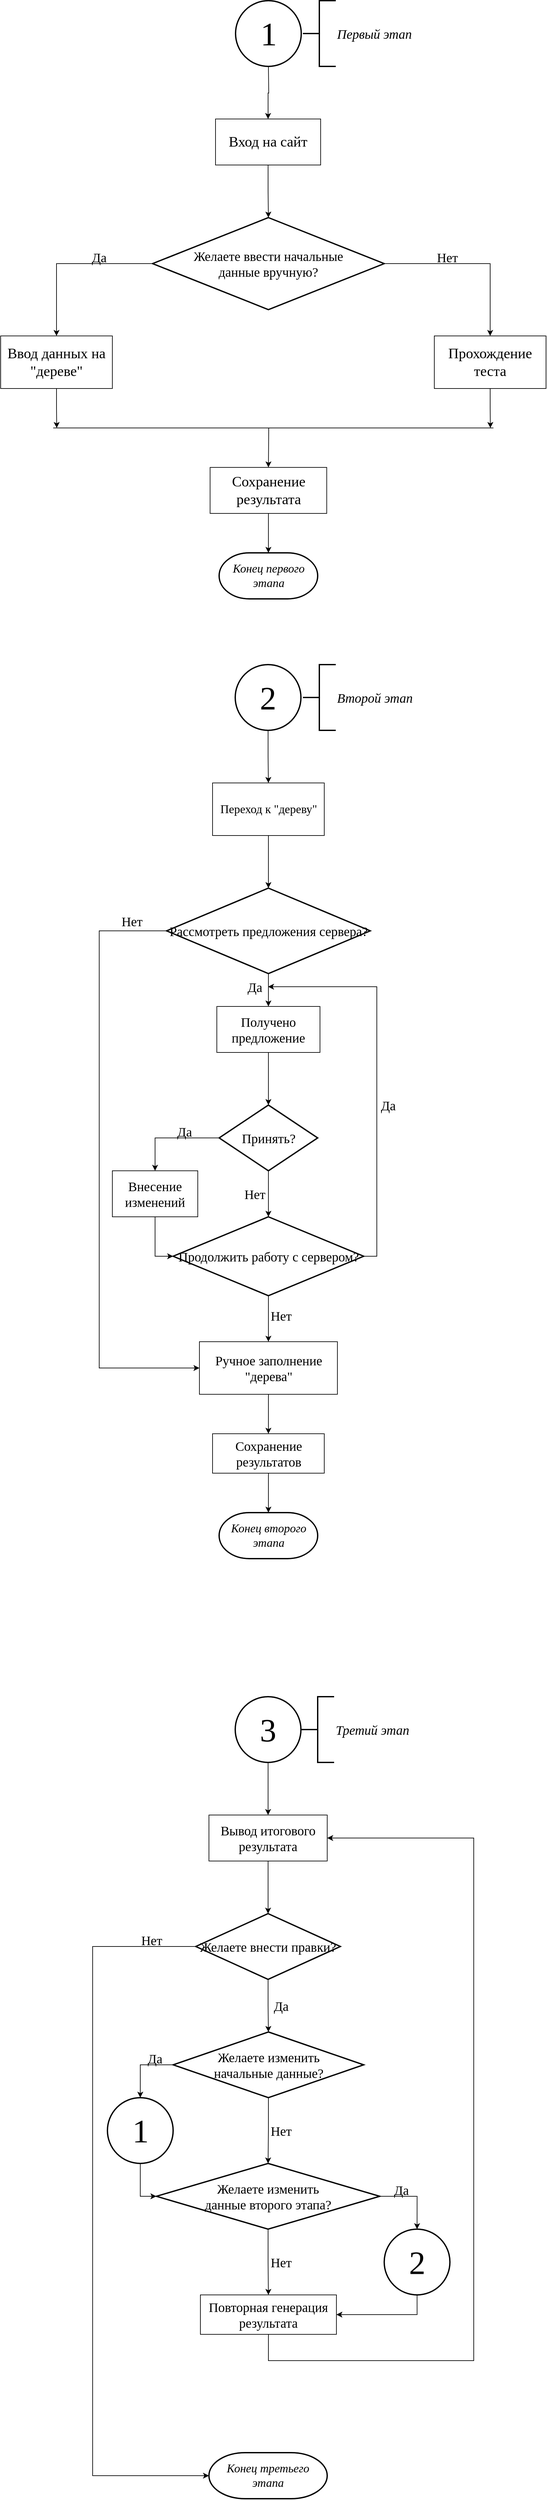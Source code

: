 <mxfile version="14.4.3" type="google"><diagram id="C5RBs43oDa-KdzZeNtuy" name="Page-1"><mxGraphModel dx="920" dy="1504" grid="1" gridSize="10" guides="1" tooltips="1" connect="1" arrows="1" fold="1" page="1" pageScale="1" pageWidth="1654" pageHeight="5000" math="0" shadow="0"><root><mxCell id="WIyWlLk6GJQsqaUBKTNV-0"/><mxCell id="WIyWlLk6GJQsqaUBKTNV-1" parent="WIyWlLk6GJQsqaUBKTNV-0"/><mxCell id="a4R3XV2xtqN3ela-FSeD-4" style="edgeStyle=orthogonalEdgeStyle;rounded=0;orthogonalLoop=1;jettySize=auto;html=1;exitX=0.5;exitY=1;exitDx=0;exitDy=0;exitPerimeter=0;entryX=0.5;entryY=0;entryDx=0;entryDy=0;" edge="1" parent="WIyWlLk6GJQsqaUBKTNV-1" target="a4R3XV2xtqN3ela-FSeD-3"><mxGeometry relative="1" as="geometry"><mxPoint x="827.5" y="120" as="sourcePoint"/></mxGeometry></mxCell><mxCell id="a4R3XV2xtqN3ela-FSeD-6" style="edgeStyle=orthogonalEdgeStyle;rounded=0;orthogonalLoop=1;jettySize=auto;html=1;exitX=0.5;exitY=1;exitDx=0;exitDy=0;entryX=0.5;entryY=0;entryDx=0;entryDy=0;entryPerimeter=0;" edge="1" parent="WIyWlLk6GJQsqaUBKTNV-1" source="a4R3XV2xtqN3ela-FSeD-3" target="a4R3XV2xtqN3ela-FSeD-5"><mxGeometry relative="1" as="geometry"/></mxCell><mxCell id="a4R3XV2xtqN3ela-FSeD-3" value="&lt;font face=&quot;Georgia&quot; style=&quot;font-size: 22px&quot;&gt;Вход на сайт&lt;/font&gt;" style="rounded=0;whiteSpace=wrap;html=1;" vertex="1" parent="WIyWlLk6GJQsqaUBKTNV-1"><mxGeometry x="747" y="200" width="160" height="70" as="geometry"/></mxCell><mxCell id="a4R3XV2xtqN3ela-FSeD-9" style="edgeStyle=orthogonalEdgeStyle;rounded=0;orthogonalLoop=1;jettySize=auto;html=1;exitX=0;exitY=0.5;exitDx=0;exitDy=0;exitPerimeter=0;entryX=0.5;entryY=0;entryDx=0;entryDy=0;" edge="1" parent="WIyWlLk6GJQsqaUBKTNV-1" source="a4R3XV2xtqN3ela-FSeD-5" target="a4R3XV2xtqN3ela-FSeD-8"><mxGeometry relative="1" as="geometry"/></mxCell><mxCell id="a4R3XV2xtqN3ela-FSeD-12" style="edgeStyle=orthogonalEdgeStyle;rounded=0;orthogonalLoop=1;jettySize=auto;html=1;exitX=1;exitY=0.5;exitDx=0;exitDy=0;exitPerimeter=0;entryX=0.5;entryY=0;entryDx=0;entryDy=0;" edge="1" parent="WIyWlLk6GJQsqaUBKTNV-1" source="a4R3XV2xtqN3ela-FSeD-5" target="a4R3XV2xtqN3ela-FSeD-11"><mxGeometry relative="1" as="geometry"/></mxCell><mxCell id="a4R3XV2xtqN3ela-FSeD-5" value="&lt;font face=&quot;Georgia&quot; style=&quot;font-size: 20px&quot;&gt;Желаете ввести начальные&lt;br&gt;данные вручную?&lt;/font&gt;" style="strokeWidth=2;html=1;shape=mxgraph.flowchart.decision;whiteSpace=wrap;" vertex="1" parent="WIyWlLk6GJQsqaUBKTNV-1"><mxGeometry x="651.25" y="350" width="352.5" height="140" as="geometry"/></mxCell><mxCell id="a4R3XV2xtqN3ela-FSeD-17" style="edgeStyle=orthogonalEdgeStyle;rounded=0;orthogonalLoop=1;jettySize=auto;html=1;exitX=0.5;exitY=1;exitDx=0;exitDy=0;" edge="1" parent="WIyWlLk6GJQsqaUBKTNV-1" source="a4R3XV2xtqN3ela-FSeD-8"><mxGeometry relative="1" as="geometry"><mxPoint x="505.333" y="670" as="targetPoint"/></mxGeometry></mxCell><mxCell id="a4R3XV2xtqN3ela-FSeD-8" value="&lt;font face=&quot;Georgia&quot;&gt;&lt;span style=&quot;font-size: 22px&quot;&gt;Ввод данных на &quot;дереве&quot;&lt;/span&gt;&lt;/font&gt;" style="rounded=0;whiteSpace=wrap;html=1;" vertex="1" parent="WIyWlLk6GJQsqaUBKTNV-1"><mxGeometry x="420" y="530" width="170" height="80" as="geometry"/></mxCell><mxCell id="a4R3XV2xtqN3ela-FSeD-18" style="edgeStyle=orthogonalEdgeStyle;rounded=0;orthogonalLoop=1;jettySize=auto;html=1;exitX=0.5;exitY=1;exitDx=0;exitDy=0;" edge="1" parent="WIyWlLk6GJQsqaUBKTNV-1" source="a4R3XV2xtqN3ela-FSeD-11"><mxGeometry relative="1" as="geometry"><mxPoint x="1165.333" y="670" as="targetPoint"/></mxGeometry></mxCell><mxCell id="a4R3XV2xtqN3ela-FSeD-11" value="&lt;font face=&quot;Georgia&quot; style=&quot;font-size: 22px&quot;&gt;Прохождение теста&lt;/font&gt;" style="rounded=0;whiteSpace=wrap;html=1;" vertex="1" parent="WIyWlLk6GJQsqaUBKTNV-1"><mxGeometry x="1080" y="530" width="170" height="80" as="geometry"/></mxCell><mxCell id="a4R3XV2xtqN3ela-FSeD-14" value="&lt;font face=&quot;Georgia&quot; style=&quot;font-size: 50px&quot;&gt;1&lt;/font&gt;" style="strokeWidth=2;html=1;shape=mxgraph.flowchart.start_2;whiteSpace=wrap;" vertex="1" parent="WIyWlLk6GJQsqaUBKTNV-1"><mxGeometry x="777.5" y="20" width="100" height="100" as="geometry"/></mxCell><mxCell id="a4R3XV2xtqN3ela-FSeD-15" value="&lt;font face=&quot;Georgia&quot; size=&quot;1&quot;&gt;&lt;i style=&quot;font-size: 20px&quot;&gt;Первый этап&lt;/i&gt;&lt;/font&gt;" style="strokeWidth=2;html=1;shape=mxgraph.flowchart.annotation_2;align=left;labelPosition=right;pointerEvents=1;" vertex="1" parent="WIyWlLk6GJQsqaUBKTNV-1"><mxGeometry x="880" y="20" width="50" height="100" as="geometry"/></mxCell><mxCell id="a4R3XV2xtqN3ela-FSeD-16" value="" style="endArrow=none;html=1;" edge="1" parent="WIyWlLk6GJQsqaUBKTNV-1"><mxGeometry width="50" height="50" relative="1" as="geometry"><mxPoint x="500" y="670" as="sourcePoint"/><mxPoint x="1170" y="670" as="targetPoint"/><Array as="points"><mxPoint x="670" y="670"/><mxPoint x="840" y="670"/></Array></mxGeometry></mxCell><mxCell id="a4R3XV2xtqN3ela-FSeD-22" style="edgeStyle=orthogonalEdgeStyle;rounded=0;orthogonalLoop=1;jettySize=auto;html=1;exitX=0.5;exitY=1;exitDx=0;exitDy=0;entryX=0.5;entryY=0;entryDx=0;entryDy=0;entryPerimeter=0;" edge="1" parent="WIyWlLk6GJQsqaUBKTNV-1" source="a4R3XV2xtqN3ela-FSeD-19" target="a4R3XV2xtqN3ela-FSeD-21"><mxGeometry relative="1" as="geometry"/></mxCell><mxCell id="a4R3XV2xtqN3ela-FSeD-19" value="&lt;font face=&quot;Georgia&quot; style=&quot;font-size: 22px&quot;&gt;Сохранение результата&lt;/font&gt;" style="rounded=0;whiteSpace=wrap;html=1;" vertex="1" parent="WIyWlLk6GJQsqaUBKTNV-1"><mxGeometry x="738.75" y="730" width="177.5" height="70" as="geometry"/></mxCell><mxCell id="a4R3XV2xtqN3ela-FSeD-20" value="" style="endArrow=classic;html=1;entryX=0.5;entryY=0;entryDx=0;entryDy=0;" edge="1" parent="WIyWlLk6GJQsqaUBKTNV-1" target="a4R3XV2xtqN3ela-FSeD-19"><mxGeometry width="50" height="50" relative="1" as="geometry"><mxPoint x="828" y="670" as="sourcePoint"/><mxPoint x="940" y="900" as="targetPoint"/></mxGeometry></mxCell><mxCell id="a4R3XV2xtqN3ela-FSeD-21" value="&lt;font face=&quot;Georgia&quot; style=&quot;font-size: 18px&quot;&gt;&lt;i&gt;Конец первого этапа&lt;/i&gt;&lt;/font&gt;" style="strokeWidth=2;html=1;shape=mxgraph.flowchart.terminator;whiteSpace=wrap;" vertex="1" parent="WIyWlLk6GJQsqaUBKTNV-1"><mxGeometry x="752.5" y="860" width="150" height="70" as="geometry"/></mxCell><mxCell id="a4R3XV2xtqN3ela-FSeD-26" style="edgeStyle=orthogonalEdgeStyle;rounded=0;orthogonalLoop=1;jettySize=auto;html=1;exitX=0.5;exitY=1;exitDx=0;exitDy=0;exitPerimeter=0;entryX=0.5;entryY=0;entryDx=0;entryDy=0;fontFamily=Georgia;" edge="1" parent="WIyWlLk6GJQsqaUBKTNV-1" source="a4R3XV2xtqN3ela-FSeD-23" target="a4R3XV2xtqN3ela-FSeD-25"><mxGeometry relative="1" as="geometry"/></mxCell><mxCell id="a4R3XV2xtqN3ela-FSeD-23" value="&lt;font face=&quot;Georgia&quot; style=&quot;font-size: 50px&quot;&gt;2&lt;/font&gt;" style="strokeWidth=2;html=1;shape=mxgraph.flowchart.start_2;whiteSpace=wrap;" vertex="1" parent="WIyWlLk6GJQsqaUBKTNV-1"><mxGeometry x="777" y="1030" width="100" height="100" as="geometry"/></mxCell><mxCell id="a4R3XV2xtqN3ela-FSeD-24" value="&lt;font face=&quot;Georgia&quot; style=&quot;font-size: 20px&quot;&gt;&lt;i&gt;Второй этап&lt;/i&gt;&lt;/font&gt;" style="strokeWidth=2;html=1;shape=mxgraph.flowchart.annotation_2;align=left;labelPosition=right;pointerEvents=1;" vertex="1" parent="WIyWlLk6GJQsqaUBKTNV-1"><mxGeometry x="880" y="1030" width="50" height="100" as="geometry"/></mxCell><mxCell id="a4R3XV2xtqN3ela-FSeD-30" style="edgeStyle=orthogonalEdgeStyle;rounded=0;orthogonalLoop=1;jettySize=auto;html=1;exitX=0.5;exitY=1;exitDx=0;exitDy=0;entryX=0.5;entryY=0;entryDx=0;entryDy=0;entryPerimeter=0;fontFamily=Georgia;fontSize=20;" edge="1" parent="WIyWlLk6GJQsqaUBKTNV-1" source="a4R3XV2xtqN3ela-FSeD-25" target="a4R3XV2xtqN3ela-FSeD-29"><mxGeometry relative="1" as="geometry"/></mxCell><mxCell id="a4R3XV2xtqN3ela-FSeD-25" value="&lt;font style=&quot;font-size: 18px&quot;&gt;Переход к &quot;дереву&quot;&lt;/font&gt;" style="rounded=0;whiteSpace=wrap;html=1;fontFamily=Georgia;" vertex="1" parent="WIyWlLk6GJQsqaUBKTNV-1"><mxGeometry x="742.5" y="1210" width="170" height="80" as="geometry"/></mxCell><mxCell id="a4R3XV2xtqN3ela-FSeD-32" style="edgeStyle=orthogonalEdgeStyle;rounded=0;orthogonalLoop=1;jettySize=auto;html=1;exitX=0.5;exitY=1;exitDx=0;exitDy=0;exitPerimeter=0;entryX=0.5;entryY=0;entryDx=0;entryDy=0;fontFamily=Georgia;fontSize=20;" edge="1" parent="WIyWlLk6GJQsqaUBKTNV-1" source="a4R3XV2xtqN3ela-FSeD-29" target="a4R3XV2xtqN3ela-FSeD-31"><mxGeometry relative="1" as="geometry"/></mxCell><mxCell id="a4R3XV2xtqN3ela-FSeD-53" style="edgeStyle=orthogonalEdgeStyle;rounded=0;orthogonalLoop=1;jettySize=auto;html=1;exitX=0;exitY=0.5;exitDx=0;exitDy=0;exitPerimeter=0;entryX=0;entryY=0.5;entryDx=0;entryDy=0;fontFamily=Georgia;fontSize=20;" edge="1" parent="WIyWlLk6GJQsqaUBKTNV-1" source="a4R3XV2xtqN3ela-FSeD-29" target="a4R3XV2xtqN3ela-FSeD-50"><mxGeometry relative="1" as="geometry"><Array as="points"><mxPoint x="570" y="1435"/><mxPoint x="570" y="2100"/></Array></mxGeometry></mxCell><mxCell id="a4R3XV2xtqN3ela-FSeD-29" value="Рассмотреть предложения сервера?" style="strokeWidth=2;shape=mxgraph.flowchart.decision;fontFamily=Georgia;whiteSpace=wrap;html=1;fontSize=20;" vertex="1" parent="WIyWlLk6GJQsqaUBKTNV-1"><mxGeometry x="672.5" y="1370" width="310" height="130" as="geometry"/></mxCell><mxCell id="a4R3XV2xtqN3ela-FSeD-34" style="edgeStyle=orthogonalEdgeStyle;rounded=0;orthogonalLoop=1;jettySize=auto;html=1;exitX=0.5;exitY=1;exitDx=0;exitDy=0;entryX=0.5;entryY=0;entryDx=0;entryDy=0;entryPerimeter=0;fontFamily=Georgia;fontSize=20;" edge="1" parent="WIyWlLk6GJQsqaUBKTNV-1" source="a4R3XV2xtqN3ela-FSeD-31" target="a4R3XV2xtqN3ela-FSeD-33"><mxGeometry relative="1" as="geometry"/></mxCell><mxCell id="a4R3XV2xtqN3ela-FSeD-31" value="Получено предложение" style="rounded=0;whiteSpace=wrap;html=1;fontFamily=Georgia;fontSize=20;" vertex="1" parent="WIyWlLk6GJQsqaUBKTNV-1"><mxGeometry x="749" y="1550" width="157" height="70" as="geometry"/></mxCell><mxCell id="a4R3XV2xtqN3ela-FSeD-42" style="edgeStyle=orthogonalEdgeStyle;rounded=0;orthogonalLoop=1;jettySize=auto;html=1;exitX=0;exitY=0.5;exitDx=0;exitDy=0;exitPerimeter=0;entryX=0.5;entryY=0;entryDx=0;entryDy=0;fontFamily=Georgia;fontSize=20;" edge="1" parent="WIyWlLk6GJQsqaUBKTNV-1" source="a4R3XV2xtqN3ela-FSeD-33" target="a4R3XV2xtqN3ela-FSeD-41"><mxGeometry relative="1" as="geometry"/></mxCell><mxCell id="a4R3XV2xtqN3ela-FSeD-45" style="edgeStyle=orthogonalEdgeStyle;rounded=0;orthogonalLoop=1;jettySize=auto;html=1;exitX=0.5;exitY=1;exitDx=0;exitDy=0;exitPerimeter=0;entryX=0.5;entryY=0;entryDx=0;entryDy=0;entryPerimeter=0;fontFamily=Georgia;fontSize=20;" edge="1" parent="WIyWlLk6GJQsqaUBKTNV-1" source="a4R3XV2xtqN3ela-FSeD-33" target="a4R3XV2xtqN3ela-FSeD-44"><mxGeometry relative="1" as="geometry"/></mxCell><mxCell id="a4R3XV2xtqN3ela-FSeD-33" value="Принять?" style="strokeWidth=2;html=1;shape=mxgraph.flowchart.decision;whiteSpace=wrap;fontFamily=Georgia;fontSize=20;" vertex="1" parent="WIyWlLk6GJQsqaUBKTNV-1"><mxGeometry x="752.5" y="1700" width="150" height="100" as="geometry"/></mxCell><mxCell id="a4R3XV2xtqN3ela-FSeD-35" value="Да" style="text;html=1;strokeColor=none;fillColor=none;align=center;verticalAlign=middle;whiteSpace=wrap;rounded=0;fontFamily=Georgia;fontSize=20;" vertex="1" parent="WIyWlLk6GJQsqaUBKTNV-1"><mxGeometry x="550" y="400" width="40" height="20" as="geometry"/></mxCell><mxCell id="a4R3XV2xtqN3ela-FSeD-37" value="Нет" style="text;html=1;strokeColor=none;fillColor=none;align=center;verticalAlign=middle;whiteSpace=wrap;rounded=0;fontFamily=Georgia;fontSize=20;" vertex="1" parent="WIyWlLk6GJQsqaUBKTNV-1"><mxGeometry x="1080" y="400" width="40" height="20" as="geometry"/></mxCell><mxCell id="a4R3XV2xtqN3ela-FSeD-40" value="Да" style="text;html=1;strokeColor=none;fillColor=none;align=center;verticalAlign=middle;whiteSpace=wrap;rounded=0;fontFamily=Georgia;fontSize=20;" vertex="1" parent="WIyWlLk6GJQsqaUBKTNV-1"><mxGeometry x="787" y="1510" width="40" height="20" as="geometry"/></mxCell><mxCell id="a4R3XV2xtqN3ela-FSeD-47" style="edgeStyle=orthogonalEdgeStyle;rounded=0;orthogonalLoop=1;jettySize=auto;html=1;exitX=0.5;exitY=1;exitDx=0;exitDy=0;entryX=0;entryY=0.5;entryDx=0;entryDy=0;entryPerimeter=0;fontFamily=Georgia;fontSize=20;" edge="1" parent="WIyWlLk6GJQsqaUBKTNV-1" source="a4R3XV2xtqN3ela-FSeD-41" target="a4R3XV2xtqN3ela-FSeD-44"><mxGeometry relative="1" as="geometry"/></mxCell><mxCell id="a4R3XV2xtqN3ela-FSeD-41" value="Внесение изменений" style="rounded=0;whiteSpace=wrap;html=1;fontFamily=Georgia;fontSize=20;" vertex="1" parent="WIyWlLk6GJQsqaUBKTNV-1"><mxGeometry x="590" y="1800" width="130" height="70" as="geometry"/></mxCell><mxCell id="a4R3XV2xtqN3ela-FSeD-43" value="Да" style="text;html=1;strokeColor=none;fillColor=none;align=center;verticalAlign=middle;whiteSpace=wrap;rounded=0;fontFamily=Georgia;fontSize=20;" vertex="1" parent="WIyWlLk6GJQsqaUBKTNV-1"><mxGeometry x="680" y="1730" width="40" height="20" as="geometry"/></mxCell><mxCell id="a4R3XV2xtqN3ela-FSeD-48" style="edgeStyle=orthogonalEdgeStyle;rounded=0;orthogonalLoop=1;jettySize=auto;html=1;exitX=1;exitY=0.5;exitDx=0;exitDy=0;exitPerimeter=0;entryX=1;entryY=0.5;entryDx=0;entryDy=0;fontFamily=Georgia;fontSize=20;" edge="1" parent="WIyWlLk6GJQsqaUBKTNV-1" source="a4R3XV2xtqN3ela-FSeD-44" target="a4R3XV2xtqN3ela-FSeD-40"><mxGeometry relative="1" as="geometry"/></mxCell><mxCell id="a4R3XV2xtqN3ela-FSeD-51" style="edgeStyle=orthogonalEdgeStyle;rounded=0;orthogonalLoop=1;jettySize=auto;html=1;exitX=0.5;exitY=1;exitDx=0;exitDy=0;exitPerimeter=0;entryX=0.5;entryY=0;entryDx=0;entryDy=0;fontFamily=Georgia;fontSize=20;" edge="1" parent="WIyWlLk6GJQsqaUBKTNV-1" source="a4R3XV2xtqN3ela-FSeD-44" target="a4R3XV2xtqN3ela-FSeD-50"><mxGeometry relative="1" as="geometry"/></mxCell><mxCell id="a4R3XV2xtqN3ela-FSeD-44" value="Продолжить работу с сервером?" style="strokeWidth=2;html=1;shape=mxgraph.flowchart.decision;whiteSpace=wrap;fontFamily=Georgia;fontSize=20;" vertex="1" parent="WIyWlLk6GJQsqaUBKTNV-1"><mxGeometry x="682.5" y="1870" width="290" height="120" as="geometry"/></mxCell><mxCell id="a4R3XV2xtqN3ela-FSeD-46" value="Нет" style="text;html=1;strokeColor=none;fillColor=none;align=center;verticalAlign=middle;whiteSpace=wrap;rounded=0;fontFamily=Georgia;fontSize=20;" vertex="1" parent="WIyWlLk6GJQsqaUBKTNV-1"><mxGeometry x="787" y="1825" width="40" height="20" as="geometry"/></mxCell><mxCell id="a4R3XV2xtqN3ela-FSeD-49" value="Да" style="text;html=1;strokeColor=none;fillColor=none;align=center;verticalAlign=middle;whiteSpace=wrap;rounded=0;fontFamily=Georgia;fontSize=20;" vertex="1" parent="WIyWlLk6GJQsqaUBKTNV-1"><mxGeometry x="990" y="1690" width="40" height="20" as="geometry"/></mxCell><mxCell id="a4R3XV2xtqN3ela-FSeD-56" style="edgeStyle=orthogonalEdgeStyle;rounded=0;orthogonalLoop=1;jettySize=auto;html=1;exitX=0.5;exitY=1;exitDx=0;exitDy=0;entryX=0.5;entryY=0;entryDx=0;entryDy=0;fontFamily=Georgia;fontSize=20;" edge="1" parent="WIyWlLk6GJQsqaUBKTNV-1" source="a4R3XV2xtqN3ela-FSeD-50" target="a4R3XV2xtqN3ela-FSeD-55"><mxGeometry relative="1" as="geometry"/></mxCell><mxCell id="a4R3XV2xtqN3ela-FSeD-50" value="Ручное заполнение &quot;дерева&quot;" style="rounded=0;whiteSpace=wrap;html=1;fontFamily=Georgia;fontSize=20;" vertex="1" parent="WIyWlLk6GJQsqaUBKTNV-1"><mxGeometry x="722.5" y="2060" width="210" height="80" as="geometry"/></mxCell><mxCell id="a4R3XV2xtqN3ela-FSeD-52" value="Нет" style="text;html=1;strokeColor=none;fillColor=none;align=center;verticalAlign=middle;whiteSpace=wrap;rounded=0;fontFamily=Georgia;fontSize=20;" vertex="1" parent="WIyWlLk6GJQsqaUBKTNV-1"><mxGeometry x="827" y="2010" width="40" height="20" as="geometry"/></mxCell><mxCell id="a4R3XV2xtqN3ela-FSeD-54" value="Нет" style="text;html=1;strokeColor=none;fillColor=none;align=center;verticalAlign=middle;whiteSpace=wrap;rounded=0;fontFamily=Georgia;fontSize=20;" vertex="1" parent="WIyWlLk6GJQsqaUBKTNV-1"><mxGeometry x="600" y="1410" width="40" height="20" as="geometry"/></mxCell><mxCell id="a4R3XV2xtqN3ela-FSeD-58" style="edgeStyle=orthogonalEdgeStyle;rounded=0;orthogonalLoop=1;jettySize=auto;html=1;exitX=0.5;exitY=1;exitDx=0;exitDy=0;entryX=0.5;entryY=0;entryDx=0;entryDy=0;entryPerimeter=0;fontFamily=Georgia;fontSize=20;" edge="1" parent="WIyWlLk6GJQsqaUBKTNV-1" source="a4R3XV2xtqN3ela-FSeD-55" target="a4R3XV2xtqN3ela-FSeD-57"><mxGeometry relative="1" as="geometry"/></mxCell><mxCell id="a4R3XV2xtqN3ela-FSeD-55" value="Сохранение результатов" style="rounded=0;whiteSpace=wrap;html=1;fontFamily=Georgia;fontSize=20;" vertex="1" parent="WIyWlLk6GJQsqaUBKTNV-1"><mxGeometry x="742.5" y="2200" width="170" height="60" as="geometry"/></mxCell><mxCell id="a4R3XV2xtqN3ela-FSeD-57" value="&lt;font face=&quot;Georgia&quot; style=&quot;font-size: 18px&quot;&gt;&lt;i&gt;Конец второго этапа&lt;/i&gt;&lt;/font&gt;" style="strokeWidth=2;html=1;shape=mxgraph.flowchart.terminator;whiteSpace=wrap;" vertex="1" parent="WIyWlLk6GJQsqaUBKTNV-1"><mxGeometry x="752.5" y="2320" width="150" height="70" as="geometry"/></mxCell><mxCell id="a4R3XV2xtqN3ela-FSeD-62" style="edgeStyle=orthogonalEdgeStyle;rounded=0;orthogonalLoop=1;jettySize=auto;html=1;exitX=0.5;exitY=1;exitDx=0;exitDy=0;exitPerimeter=0;entryX=0.5;entryY=0;entryDx=0;entryDy=0;fontFamily=Georgia;fontSize=20;" edge="1" parent="WIyWlLk6GJQsqaUBKTNV-1" source="a4R3XV2xtqN3ela-FSeD-59" target="a4R3XV2xtqN3ela-FSeD-61"><mxGeometry relative="1" as="geometry"/></mxCell><mxCell id="a4R3XV2xtqN3ela-FSeD-59" value="3" style="strokeWidth=2;html=1;shape=mxgraph.flowchart.start_2;whiteSpace=wrap;fontFamily=Georgia;fontSize=50;" vertex="1" parent="WIyWlLk6GJQsqaUBKTNV-1"><mxGeometry x="777" y="2600" width="100" height="100" as="geometry"/></mxCell><mxCell id="a4R3XV2xtqN3ela-FSeD-60" value="&lt;font style=&quot;font-size: 20px;&quot;&gt;&lt;i style=&quot;font-size: 20px;&quot;&gt;Третий этап&lt;/i&gt;&lt;/font&gt;" style="strokeWidth=2;html=1;shape=mxgraph.flowchart.annotation_2;align=left;labelPosition=right;pointerEvents=1;fontFamily=Georgia;fontSize=20;" vertex="1" parent="WIyWlLk6GJQsqaUBKTNV-1"><mxGeometry x="877.5" y="2600" width="50" height="100" as="geometry"/></mxCell><mxCell id="a4R3XV2xtqN3ela-FSeD-64" style="edgeStyle=orthogonalEdgeStyle;rounded=0;orthogonalLoop=1;jettySize=auto;html=1;exitX=0.5;exitY=1;exitDx=0;exitDy=0;entryX=0.5;entryY=0;entryDx=0;entryDy=0;entryPerimeter=0;fontFamily=Georgia;fontSize=20;" edge="1" parent="WIyWlLk6GJQsqaUBKTNV-1" source="a4R3XV2xtqN3ela-FSeD-61" target="a4R3XV2xtqN3ela-FSeD-63"><mxGeometry relative="1" as="geometry"/></mxCell><mxCell id="a4R3XV2xtqN3ela-FSeD-61" value="Вывод итогового результата" style="rounded=0;whiteSpace=wrap;html=1;fontFamily=Georgia;fontSize=20;" vertex="1" parent="WIyWlLk6GJQsqaUBKTNV-1"><mxGeometry x="737" y="2780" width="180" height="70" as="geometry"/></mxCell><mxCell id="a4R3XV2xtqN3ela-FSeD-66" style="edgeStyle=orthogonalEdgeStyle;rounded=0;orthogonalLoop=1;jettySize=auto;html=1;exitX=0.5;exitY=1;exitDx=0;exitDy=0;exitPerimeter=0;entryX=0.5;entryY=0;entryDx=0;entryDy=0;entryPerimeter=0;fontFamily=Georgia;fontSize=20;" edge="1" parent="WIyWlLk6GJQsqaUBKTNV-1" source="a4R3XV2xtqN3ela-FSeD-63" target="a4R3XV2xtqN3ela-FSeD-65"><mxGeometry relative="1" as="geometry"/></mxCell><mxCell id="a4R3XV2xtqN3ela-FSeD-86" style="edgeStyle=orthogonalEdgeStyle;rounded=0;orthogonalLoop=1;jettySize=auto;html=1;exitX=0;exitY=0.5;exitDx=0;exitDy=0;exitPerimeter=0;entryX=0;entryY=0.5;entryDx=0;entryDy=0;entryPerimeter=0;fontFamily=Georgia;fontSize=20;" edge="1" parent="WIyWlLk6GJQsqaUBKTNV-1" source="a4R3XV2xtqN3ela-FSeD-63" target="a4R3XV2xtqN3ela-FSeD-85"><mxGeometry relative="1" as="geometry"><Array as="points"><mxPoint x="560" y="2980"/><mxPoint x="560" y="3785"/></Array></mxGeometry></mxCell><mxCell id="a4R3XV2xtqN3ela-FSeD-63" value="Желаете внести правки?" style="strokeWidth=2;html=1;shape=mxgraph.flowchart.decision;whiteSpace=wrap;fontFamily=Georgia;fontSize=20;" vertex="1" parent="WIyWlLk6GJQsqaUBKTNV-1"><mxGeometry x="717" y="2930" width="220" height="100" as="geometry"/></mxCell><mxCell id="a4R3XV2xtqN3ela-FSeD-70" style="edgeStyle=orthogonalEdgeStyle;rounded=0;orthogonalLoop=1;jettySize=auto;html=1;exitX=0;exitY=0.5;exitDx=0;exitDy=0;exitPerimeter=0;entryX=0.5;entryY=0;entryDx=0;entryDy=0;entryPerimeter=0;fontFamily=Georgia;fontSize=50;" edge="1" parent="WIyWlLk6GJQsqaUBKTNV-1" source="a4R3XV2xtqN3ela-FSeD-65" target="a4R3XV2xtqN3ela-FSeD-69"><mxGeometry relative="1" as="geometry"/></mxCell><mxCell id="a4R3XV2xtqN3ela-FSeD-74" style="edgeStyle=orthogonalEdgeStyle;rounded=0;orthogonalLoop=1;jettySize=auto;html=1;exitX=0.5;exitY=1;exitDx=0;exitDy=0;exitPerimeter=0;entryX=0.5;entryY=0;entryDx=0;entryDy=0;entryPerimeter=0;fontFamily=Georgia;fontSize=20;" edge="1" parent="WIyWlLk6GJQsqaUBKTNV-1" source="a4R3XV2xtqN3ela-FSeD-65" target="a4R3XV2xtqN3ela-FSeD-72"><mxGeometry relative="1" as="geometry"/></mxCell><mxCell id="a4R3XV2xtqN3ela-FSeD-65" value="Желаете изменить&lt;br&gt;начальные данные?" style="strokeWidth=2;html=1;shape=mxgraph.flowchart.decision;whiteSpace=wrap;fontFamily=Georgia;fontSize=20;" vertex="1" parent="WIyWlLk6GJQsqaUBKTNV-1"><mxGeometry x="682.5" y="3110" width="290" height="100" as="geometry"/></mxCell><mxCell id="a4R3XV2xtqN3ela-FSeD-67" value="Да" style="text;html=1;strokeColor=none;fillColor=none;align=center;verticalAlign=middle;whiteSpace=wrap;rounded=0;fontFamily=Georgia;fontSize=20;" vertex="1" parent="WIyWlLk6GJQsqaUBKTNV-1"><mxGeometry x="827" y="3060" width="40" height="20" as="geometry"/></mxCell><mxCell id="a4R3XV2xtqN3ela-FSeD-73" style="edgeStyle=orthogonalEdgeStyle;rounded=0;orthogonalLoop=1;jettySize=auto;html=1;exitX=0.5;exitY=1;exitDx=0;exitDy=0;exitPerimeter=0;entryX=0;entryY=0.5;entryDx=0;entryDy=0;entryPerimeter=0;fontFamily=Georgia;fontSize=20;" edge="1" parent="WIyWlLk6GJQsqaUBKTNV-1" source="a4R3XV2xtqN3ela-FSeD-69" target="a4R3XV2xtqN3ela-FSeD-72"><mxGeometry relative="1" as="geometry"/></mxCell><mxCell id="a4R3XV2xtqN3ela-FSeD-69" value="1" style="strokeWidth=2;html=1;shape=mxgraph.flowchart.start_2;whiteSpace=wrap;fontFamily=Georgia;fontSize=50;" vertex="1" parent="WIyWlLk6GJQsqaUBKTNV-1"><mxGeometry x="582.5" y="3210" width="100" height="100" as="geometry"/></mxCell><mxCell id="a4R3XV2xtqN3ela-FSeD-71" value="Да" style="text;html=1;strokeColor=none;fillColor=none;align=center;verticalAlign=middle;whiteSpace=wrap;rounded=0;fontFamily=Georgia;fontSize=20;" vertex="1" parent="WIyWlLk6GJQsqaUBKTNV-1"><mxGeometry x="635" y="3140" width="40" height="20" as="geometry"/></mxCell><mxCell id="a4R3XV2xtqN3ela-FSeD-77" style="edgeStyle=orthogonalEdgeStyle;rounded=0;orthogonalLoop=1;jettySize=auto;html=1;exitX=1;exitY=0.5;exitDx=0;exitDy=0;exitPerimeter=0;entryX=0.5;entryY=0;entryDx=0;entryDy=0;entryPerimeter=0;fontFamily=Georgia;fontSize=20;" edge="1" parent="WIyWlLk6GJQsqaUBKTNV-1" source="a4R3XV2xtqN3ela-FSeD-72" target="a4R3XV2xtqN3ela-FSeD-76"><mxGeometry relative="1" as="geometry"/></mxCell><mxCell id="a4R3XV2xtqN3ela-FSeD-81" style="edgeStyle=orthogonalEdgeStyle;rounded=0;orthogonalLoop=1;jettySize=auto;html=1;exitX=0.5;exitY=1;exitDx=0;exitDy=0;exitPerimeter=0;entryX=0.5;entryY=0;entryDx=0;entryDy=0;fontFamily=Georgia;fontSize=20;" edge="1" parent="WIyWlLk6GJQsqaUBKTNV-1" source="a4R3XV2xtqN3ela-FSeD-72" target="a4R3XV2xtqN3ela-FSeD-79"><mxGeometry relative="1" as="geometry"/></mxCell><mxCell id="a4R3XV2xtqN3ela-FSeD-72" value="Желаете изменить&lt;br&gt;данные второго этапа?" style="strokeWidth=2;html=1;shape=mxgraph.flowchart.decision;whiteSpace=wrap;fontFamily=Georgia;fontSize=20;" vertex="1" parent="WIyWlLk6GJQsqaUBKTNV-1"><mxGeometry x="657" y="3310" width="340" height="100" as="geometry"/></mxCell><mxCell id="a4R3XV2xtqN3ela-FSeD-75" value="Нет" style="text;html=1;strokeColor=none;fillColor=none;align=center;verticalAlign=middle;whiteSpace=wrap;rounded=0;fontFamily=Georgia;fontSize=20;" vertex="1" parent="WIyWlLk6GJQsqaUBKTNV-1"><mxGeometry x="827" y="3250" width="40" height="20" as="geometry"/></mxCell><mxCell id="a4R3XV2xtqN3ela-FSeD-80" style="edgeStyle=orthogonalEdgeStyle;rounded=0;orthogonalLoop=1;jettySize=auto;html=1;exitX=0.5;exitY=1;exitDx=0;exitDy=0;exitPerimeter=0;entryX=1;entryY=0.5;entryDx=0;entryDy=0;fontFamily=Georgia;fontSize=20;" edge="1" parent="WIyWlLk6GJQsqaUBKTNV-1" source="a4R3XV2xtqN3ela-FSeD-76" target="a4R3XV2xtqN3ela-FSeD-79"><mxGeometry relative="1" as="geometry"/></mxCell><mxCell id="a4R3XV2xtqN3ela-FSeD-76" value="&lt;font face=&quot;Georgia&quot; style=&quot;font-size: 50px&quot;&gt;2&lt;/font&gt;" style="strokeWidth=2;html=1;shape=mxgraph.flowchart.start_2;whiteSpace=wrap;" vertex="1" parent="WIyWlLk6GJQsqaUBKTNV-1"><mxGeometry x="1003.75" y="3410" width="100" height="100" as="geometry"/></mxCell><mxCell id="a4R3XV2xtqN3ela-FSeD-78" value="Да" style="text;html=1;strokeColor=none;fillColor=none;align=center;verticalAlign=middle;whiteSpace=wrap;rounded=0;fontFamily=Georgia;fontSize=20;" vertex="1" parent="WIyWlLk6GJQsqaUBKTNV-1"><mxGeometry x="1010" y="3340" width="40" height="20" as="geometry"/></mxCell><mxCell id="a4R3XV2xtqN3ela-FSeD-83" style="edgeStyle=orthogonalEdgeStyle;rounded=0;orthogonalLoop=1;jettySize=auto;html=1;exitX=0.5;exitY=1;exitDx=0;exitDy=0;entryX=1;entryY=0.5;entryDx=0;entryDy=0;fontFamily=Georgia;fontSize=20;" edge="1" parent="WIyWlLk6GJQsqaUBKTNV-1" source="a4R3XV2xtqN3ela-FSeD-79" target="a4R3XV2xtqN3ela-FSeD-61"><mxGeometry relative="1" as="geometry"><Array as="points"><mxPoint x="827" y="3610"/><mxPoint x="1140" y="3610"/><mxPoint x="1140" y="2815"/></Array></mxGeometry></mxCell><mxCell id="a4R3XV2xtqN3ela-FSeD-79" value="Повторная генерация результата" style="rounded=0;whiteSpace=wrap;html=1;fontFamily=Georgia;fontSize=20;" vertex="1" parent="WIyWlLk6GJQsqaUBKTNV-1"><mxGeometry x="724" y="3510" width="207" height="60" as="geometry"/></mxCell><mxCell id="a4R3XV2xtqN3ela-FSeD-82" value="Нет" style="text;html=1;strokeColor=none;fillColor=none;align=center;verticalAlign=middle;whiteSpace=wrap;rounded=0;fontFamily=Georgia;fontSize=20;" vertex="1" parent="WIyWlLk6GJQsqaUBKTNV-1"><mxGeometry x="827" y="3450" width="40" height="20" as="geometry"/></mxCell><mxCell id="a4R3XV2xtqN3ela-FSeD-85" value="&lt;font face=&quot;Georgia&quot; style=&quot;font-size: 18px&quot;&gt;&lt;i&gt;Конец третьего этапа&lt;/i&gt;&lt;/font&gt;" style="strokeWidth=2;html=1;shape=mxgraph.flowchart.terminator;whiteSpace=wrap;" vertex="1" parent="WIyWlLk6GJQsqaUBKTNV-1"><mxGeometry x="737" y="3750" width="180" height="70" as="geometry"/></mxCell><mxCell id="a4R3XV2xtqN3ela-FSeD-87" value="Нет" style="text;html=1;strokeColor=none;fillColor=none;align=center;verticalAlign=middle;whiteSpace=wrap;rounded=0;fontFamily=Georgia;fontSize=20;" vertex="1" parent="WIyWlLk6GJQsqaUBKTNV-1"><mxGeometry x="630" y="2960" width="40" height="20" as="geometry"/></mxCell></root></mxGraphModel></diagram></mxfile>